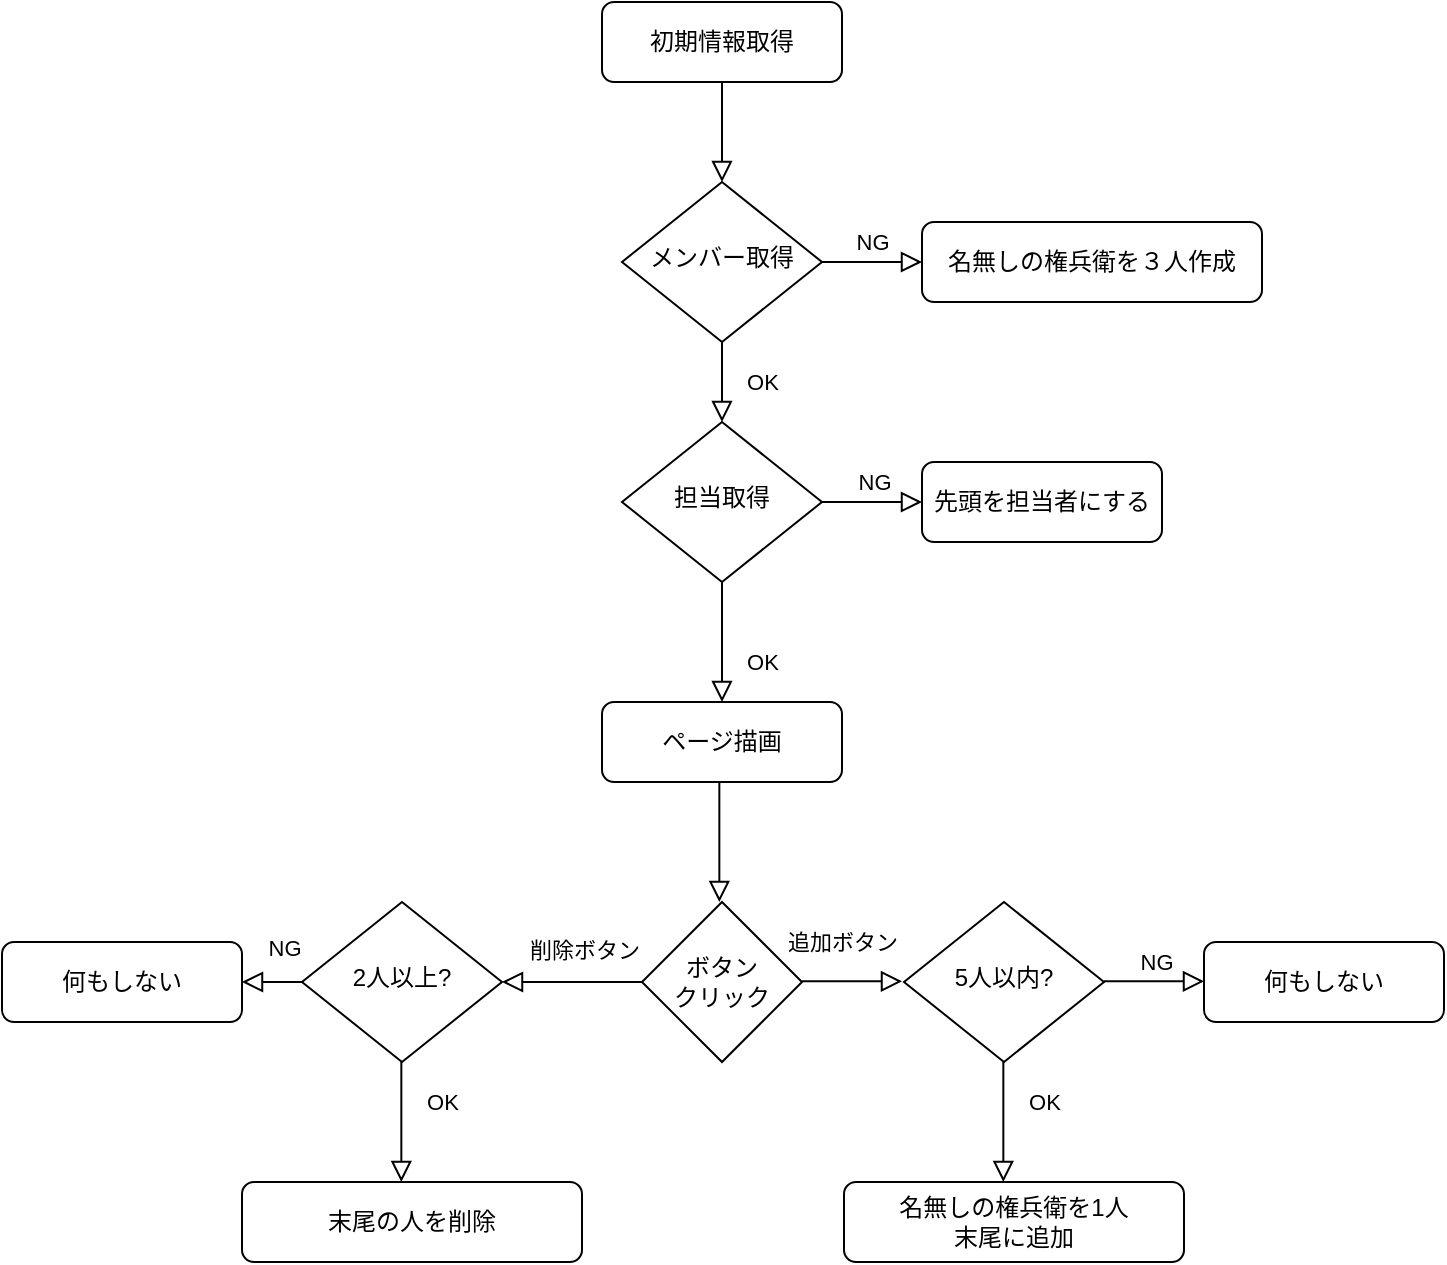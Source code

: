 <mxfile version="20.8.20" type="github">
  <diagram id="C5RBs43oDa-KdzZeNtuy" name="Page-1">
    <mxGraphModel dx="1593" dy="794" grid="1" gridSize="10" guides="1" tooltips="1" connect="1" arrows="1" fold="1" page="1" pageScale="1" pageWidth="827" pageHeight="1169" math="0" shadow="0">
      <root>
        <mxCell id="WIyWlLk6GJQsqaUBKTNV-0" />
        <mxCell id="WIyWlLk6GJQsqaUBKTNV-1" parent="WIyWlLk6GJQsqaUBKTNV-0" />
        <mxCell id="WIyWlLk6GJQsqaUBKTNV-2" value="" style="rounded=0;html=1;jettySize=auto;orthogonalLoop=1;fontSize=11;endArrow=block;endFill=0;endSize=8;strokeWidth=1;shadow=0;labelBackgroundColor=none;edgeStyle=orthogonalEdgeStyle;" parent="WIyWlLk6GJQsqaUBKTNV-1" source="WIyWlLk6GJQsqaUBKTNV-3" target="WIyWlLk6GJQsqaUBKTNV-6" edge="1">
          <mxGeometry relative="1" as="geometry" />
        </mxCell>
        <mxCell id="WIyWlLk6GJQsqaUBKTNV-3" value="初期情報取得" style="rounded=1;whiteSpace=wrap;html=1;fontSize=12;glass=0;strokeWidth=1;shadow=0;" parent="WIyWlLk6GJQsqaUBKTNV-1" vertex="1">
          <mxGeometry x="323" y="80" width="120" height="40" as="geometry" />
        </mxCell>
        <mxCell id="WIyWlLk6GJQsqaUBKTNV-4" value="OK" style="rounded=0;html=1;jettySize=auto;orthogonalLoop=1;fontSize=11;endArrow=block;endFill=0;endSize=8;strokeWidth=1;shadow=0;labelBackgroundColor=none;edgeStyle=orthogonalEdgeStyle;" parent="WIyWlLk6GJQsqaUBKTNV-1" source="WIyWlLk6GJQsqaUBKTNV-6" target="WIyWlLk6GJQsqaUBKTNV-10" edge="1">
          <mxGeometry y="20" relative="1" as="geometry">
            <mxPoint as="offset" />
          </mxGeometry>
        </mxCell>
        <mxCell id="WIyWlLk6GJQsqaUBKTNV-5" value="NG" style="edgeStyle=orthogonalEdgeStyle;rounded=0;html=1;jettySize=auto;orthogonalLoop=1;fontSize=11;endArrow=block;endFill=0;endSize=8;strokeWidth=1;shadow=0;labelBackgroundColor=none;" parent="WIyWlLk6GJQsqaUBKTNV-1" source="WIyWlLk6GJQsqaUBKTNV-6" target="WIyWlLk6GJQsqaUBKTNV-7" edge="1">
          <mxGeometry y="10" relative="1" as="geometry">
            <mxPoint as="offset" />
          </mxGeometry>
        </mxCell>
        <mxCell id="WIyWlLk6GJQsqaUBKTNV-6" value="メンバー取得" style="rhombus;whiteSpace=wrap;html=1;shadow=0;fontFamily=Helvetica;fontSize=12;align=center;strokeWidth=1;spacing=6;spacingTop=-4;" parent="WIyWlLk6GJQsqaUBKTNV-1" vertex="1">
          <mxGeometry x="333" y="170" width="100" height="80" as="geometry" />
        </mxCell>
        <mxCell id="WIyWlLk6GJQsqaUBKTNV-7" value="名無しの権兵衛を３人作成" style="rounded=1;whiteSpace=wrap;html=1;fontSize=12;glass=0;strokeWidth=1;shadow=0;" parent="WIyWlLk6GJQsqaUBKTNV-1" vertex="1">
          <mxGeometry x="483" y="190" width="170" height="40" as="geometry" />
        </mxCell>
        <mxCell id="WIyWlLk6GJQsqaUBKTNV-8" value="OK" style="rounded=0;html=1;jettySize=auto;orthogonalLoop=1;fontSize=11;endArrow=block;endFill=0;endSize=8;strokeWidth=1;shadow=0;labelBackgroundColor=none;edgeStyle=orthogonalEdgeStyle;" parent="WIyWlLk6GJQsqaUBKTNV-1" source="WIyWlLk6GJQsqaUBKTNV-10" target="WIyWlLk6GJQsqaUBKTNV-11" edge="1">
          <mxGeometry x="0.333" y="20" relative="1" as="geometry">
            <mxPoint as="offset" />
          </mxGeometry>
        </mxCell>
        <mxCell id="WIyWlLk6GJQsqaUBKTNV-9" value="NG" style="edgeStyle=orthogonalEdgeStyle;rounded=0;html=1;jettySize=auto;orthogonalLoop=1;fontSize=11;endArrow=block;endFill=0;endSize=8;strokeWidth=1;shadow=0;labelBackgroundColor=none;" parent="WIyWlLk6GJQsqaUBKTNV-1" source="WIyWlLk6GJQsqaUBKTNV-10" target="WIyWlLk6GJQsqaUBKTNV-12" edge="1">
          <mxGeometry x="0.013" y="10" relative="1" as="geometry">
            <mxPoint as="offset" />
          </mxGeometry>
        </mxCell>
        <mxCell id="WIyWlLk6GJQsqaUBKTNV-10" value="担当取得" style="rhombus;whiteSpace=wrap;html=1;shadow=0;fontFamily=Helvetica;fontSize=12;align=center;strokeWidth=1;spacing=6;spacingTop=-4;" parent="WIyWlLk6GJQsqaUBKTNV-1" vertex="1">
          <mxGeometry x="333" y="290" width="100" height="80" as="geometry" />
        </mxCell>
        <mxCell id="WIyWlLk6GJQsqaUBKTNV-11" value="ページ描画" style="rounded=1;whiteSpace=wrap;html=1;fontSize=12;glass=0;strokeWidth=1;shadow=0;" parent="WIyWlLk6GJQsqaUBKTNV-1" vertex="1">
          <mxGeometry x="323" y="430" width="120" height="40" as="geometry" />
        </mxCell>
        <mxCell id="WIyWlLk6GJQsqaUBKTNV-12" value="先頭を担当者にする" style="rounded=1;whiteSpace=wrap;html=1;fontSize=12;glass=0;strokeWidth=1;shadow=0;" parent="WIyWlLk6GJQsqaUBKTNV-1" vertex="1">
          <mxGeometry x="483" y="310" width="120" height="40" as="geometry" />
        </mxCell>
        <mxCell id="5WqaqIrON02fLk6j_fIM-1" value="追加ボタン" style="rounded=0;html=1;jettySize=auto;orthogonalLoop=1;fontSize=11;endArrow=block;endFill=0;endSize=8;strokeWidth=1;shadow=0;labelBackgroundColor=none;edgeStyle=orthogonalEdgeStyle;" edge="1" parent="WIyWlLk6GJQsqaUBKTNV-1">
          <mxGeometry x="1" y="65" relative="1" as="geometry">
            <mxPoint x="-4" y="20" as="offset" />
            <mxPoint x="381.67" y="470" as="sourcePoint" />
            <mxPoint x="381.67" y="530" as="targetPoint" />
          </mxGeometry>
        </mxCell>
        <mxCell id="5WqaqIrON02fLk6j_fIM-2" value="5人以内?" style="rhombus;whiteSpace=wrap;html=1;shadow=0;fontFamily=Helvetica;fontSize=12;align=center;strokeWidth=1;spacing=6;spacingTop=-4;" vertex="1" parent="WIyWlLk6GJQsqaUBKTNV-1">
          <mxGeometry x="474" y="530" width="100" height="80" as="geometry" />
        </mxCell>
        <mxCell id="5WqaqIrON02fLk6j_fIM-3" value="OK" style="rounded=0;html=1;jettySize=auto;orthogonalLoop=1;fontSize=11;endArrow=block;endFill=0;endSize=8;strokeWidth=1;shadow=0;labelBackgroundColor=none;edgeStyle=orthogonalEdgeStyle;" edge="1" parent="WIyWlLk6GJQsqaUBKTNV-1">
          <mxGeometry x="-0.333" y="20" relative="1" as="geometry">
            <mxPoint as="offset" />
            <mxPoint x="523.67" y="610" as="sourcePoint" />
            <mxPoint x="523.67" y="670" as="targetPoint" />
          </mxGeometry>
        </mxCell>
        <mxCell id="5WqaqIrON02fLk6j_fIM-4" value="NG" style="edgeStyle=orthogonalEdgeStyle;rounded=0;html=1;jettySize=auto;orthogonalLoop=1;fontSize=11;endArrow=block;endFill=0;endSize=8;strokeWidth=1;shadow=0;labelBackgroundColor=none;" edge="1" parent="WIyWlLk6GJQsqaUBKTNV-1">
          <mxGeometry x="0.013" y="10" relative="1" as="geometry">
            <mxPoint as="offset" />
            <mxPoint x="574" y="569.67" as="sourcePoint" />
            <mxPoint x="624" y="569.67" as="targetPoint" />
          </mxGeometry>
        </mxCell>
        <mxCell id="5WqaqIrON02fLk6j_fIM-5" value="何もしない" style="rounded=1;whiteSpace=wrap;html=1;fontSize=12;glass=0;strokeWidth=1;shadow=0;" vertex="1" parent="WIyWlLk6GJQsqaUBKTNV-1">
          <mxGeometry x="624" y="550" width="120" height="40" as="geometry" />
        </mxCell>
        <mxCell id="5WqaqIrON02fLk6j_fIM-6" value="名無しの権兵衛を1人&lt;br&gt;末尾に追加" style="rounded=1;whiteSpace=wrap;html=1;fontSize=12;glass=0;strokeWidth=1;shadow=0;" vertex="1" parent="WIyWlLk6GJQsqaUBKTNV-1">
          <mxGeometry x="444" y="670" width="170" height="40" as="geometry" />
        </mxCell>
        <mxCell id="5WqaqIrON02fLk6j_fIM-7" value="ボタン&lt;br&gt;クリック" style="rhombus;whiteSpace=wrap;html=1;" vertex="1" parent="WIyWlLk6GJQsqaUBKTNV-1">
          <mxGeometry x="343" y="530" width="80" height="80" as="geometry" />
        </mxCell>
        <mxCell id="5WqaqIrON02fLk6j_fIM-8" value="&lt;br&gt;" style="edgeStyle=orthogonalEdgeStyle;rounded=0;html=1;jettySize=auto;orthogonalLoop=1;fontSize=11;endArrow=block;endFill=0;endSize=8;strokeWidth=1;shadow=0;labelBackgroundColor=none;" edge="1" parent="WIyWlLk6GJQsqaUBKTNV-1">
          <mxGeometry x="0.013" y="10" relative="1" as="geometry">
            <mxPoint as="offset" />
            <mxPoint x="423" y="569.67" as="sourcePoint" />
            <mxPoint x="473" y="569.67" as="targetPoint" />
          </mxGeometry>
        </mxCell>
        <mxCell id="5WqaqIrON02fLk6j_fIM-10" value="" style="edgeStyle=orthogonalEdgeStyle;rounded=0;html=1;jettySize=auto;orthogonalLoop=1;fontSize=11;endArrow=block;endFill=0;endSize=8;strokeWidth=1;shadow=0;labelBackgroundColor=none;exitX=0;exitY=0.5;exitDx=0;exitDy=0;" edge="1" parent="WIyWlLk6GJQsqaUBKTNV-1" source="5WqaqIrON02fLk6j_fIM-7">
          <mxGeometry x="0.013" y="10" relative="1" as="geometry">
            <mxPoint as="offset" />
            <mxPoint x="343" y="570" as="sourcePoint" />
            <mxPoint x="273" y="570" as="targetPoint" />
          </mxGeometry>
        </mxCell>
        <mxCell id="5WqaqIrON02fLk6j_fIM-12" value="削除ボタン" style="edgeLabel;html=1;align=center;verticalAlign=middle;resizable=0;points=[];" vertex="1" connectable="0" parent="5WqaqIrON02fLk6j_fIM-10">
          <mxGeometry x="0.009" relative="1" as="geometry">
            <mxPoint x="6" y="-17" as="offset" />
          </mxGeometry>
        </mxCell>
        <mxCell id="5WqaqIrON02fLk6j_fIM-13" value="2人以上?" style="rhombus;whiteSpace=wrap;html=1;shadow=0;fontFamily=Helvetica;fontSize=12;align=center;strokeWidth=1;spacing=6;spacingTop=-4;" vertex="1" parent="WIyWlLk6GJQsqaUBKTNV-1">
          <mxGeometry x="173" y="530" width="100" height="80" as="geometry" />
        </mxCell>
        <mxCell id="5WqaqIrON02fLk6j_fIM-14" value="OK" style="rounded=0;html=1;jettySize=auto;orthogonalLoop=1;fontSize=11;endArrow=block;endFill=0;endSize=8;strokeWidth=1;shadow=0;labelBackgroundColor=none;edgeStyle=orthogonalEdgeStyle;" edge="1" parent="WIyWlLk6GJQsqaUBKTNV-1">
          <mxGeometry x="-0.333" y="20" relative="1" as="geometry">
            <mxPoint as="offset" />
            <mxPoint x="222.67" y="610" as="sourcePoint" />
            <mxPoint x="222.67" y="670" as="targetPoint" />
          </mxGeometry>
        </mxCell>
        <mxCell id="5WqaqIrON02fLk6j_fIM-15" value="末尾の人を削除" style="rounded=1;whiteSpace=wrap;html=1;fontSize=12;glass=0;strokeWidth=1;shadow=0;" vertex="1" parent="WIyWlLk6GJQsqaUBKTNV-1">
          <mxGeometry x="143" y="670" width="170" height="40" as="geometry" />
        </mxCell>
        <mxCell id="5WqaqIrON02fLk6j_fIM-16" value="何もしない" style="rounded=1;whiteSpace=wrap;html=1;fontSize=12;glass=0;strokeWidth=1;shadow=0;" vertex="1" parent="WIyWlLk6GJQsqaUBKTNV-1">
          <mxGeometry x="23" y="550" width="120" height="40" as="geometry" />
        </mxCell>
        <mxCell id="5WqaqIrON02fLk6j_fIM-17" value="" style="edgeStyle=orthogonalEdgeStyle;rounded=0;html=1;jettySize=auto;orthogonalLoop=1;fontSize=11;endArrow=block;endFill=0;endSize=8;strokeWidth=1;shadow=0;labelBackgroundColor=none;entryX=1;entryY=0.5;entryDx=0;entryDy=0;" edge="1" parent="WIyWlLk6GJQsqaUBKTNV-1" target="5WqaqIrON02fLk6j_fIM-16">
          <mxGeometry x="0.013" y="10" relative="1" as="geometry">
            <mxPoint as="offset" />
            <mxPoint x="173" y="570" as="sourcePoint" />
            <mxPoint x="283" y="580" as="targetPoint" />
          </mxGeometry>
        </mxCell>
        <mxCell id="5WqaqIrON02fLk6j_fIM-18" value="NG" style="edgeLabel;html=1;align=center;verticalAlign=middle;resizable=0;points=[];" vertex="1" connectable="0" parent="5WqaqIrON02fLk6j_fIM-17">
          <mxGeometry x="0.009" relative="1" as="geometry">
            <mxPoint x="6" y="-17" as="offset" />
          </mxGeometry>
        </mxCell>
      </root>
    </mxGraphModel>
  </diagram>
</mxfile>
